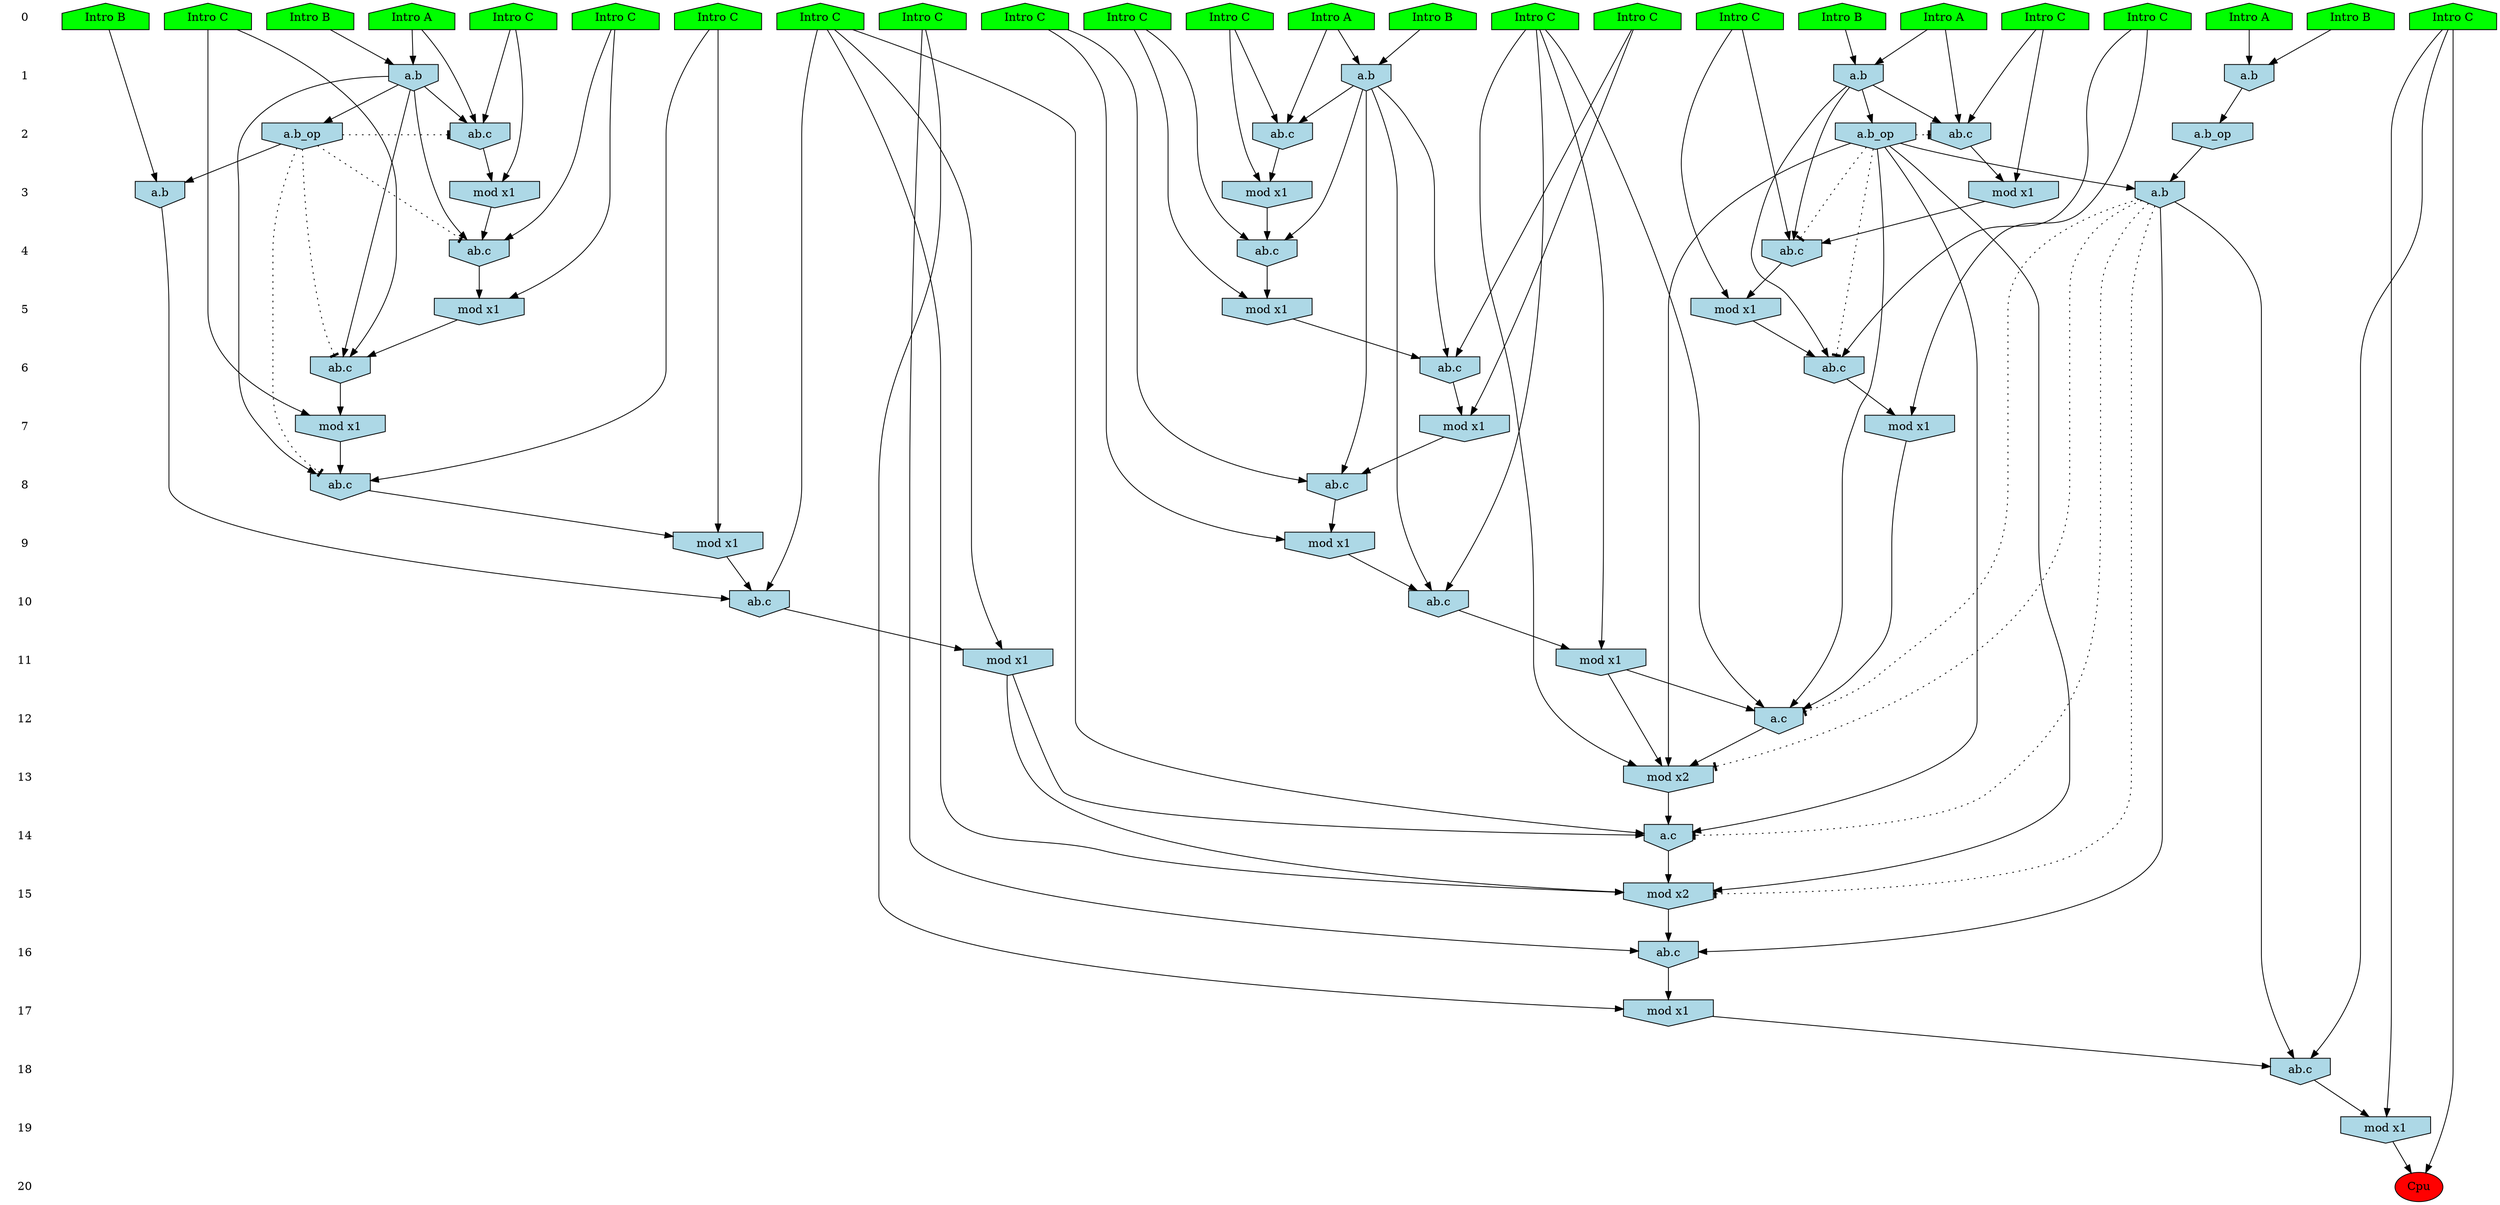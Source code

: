 /* Compression of 1 causal flows obtained in average at 2.089731E+01 t.u */
/* Compressed causal flows were: [3916] */
digraph G{
 ranksep=.5 ; 
{ rank = same ; "0" [shape=plaintext] ; node_1 [label ="Intro B", shape=house, style=filled, fillcolor=green] ;
node_2 [label ="Intro B", shape=house, style=filled, fillcolor=green] ;
node_3 [label ="Intro B", shape=house, style=filled, fillcolor=green] ;
node_4 [label ="Intro B", shape=house, style=filled, fillcolor=green] ;
node_5 [label ="Intro A", shape=house, style=filled, fillcolor=green] ;
node_6 [label ="Intro B", shape=house, style=filled, fillcolor=green] ;
node_7 [label ="Intro A", shape=house, style=filled, fillcolor=green] ;
node_8 [label ="Intro A", shape=house, style=filled, fillcolor=green] ;
node_9 [label ="Intro A", shape=house, style=filled, fillcolor=green] ;
node_10 [label ="Intro C", shape=house, style=filled, fillcolor=green] ;
node_11 [label ="Intro C", shape=house, style=filled, fillcolor=green] ;
node_12 [label ="Intro C", shape=house, style=filled, fillcolor=green] ;
node_13 [label ="Intro C", shape=house, style=filled, fillcolor=green] ;
node_14 [label ="Intro C", shape=house, style=filled, fillcolor=green] ;
node_15 [label ="Intro C", shape=house, style=filled, fillcolor=green] ;
node_16 [label ="Intro C", shape=house, style=filled, fillcolor=green] ;
node_17 [label ="Intro C", shape=house, style=filled, fillcolor=green] ;
node_18 [label ="Intro C", shape=house, style=filled, fillcolor=green] ;
node_19 [label ="Intro C", shape=house, style=filled, fillcolor=green] ;
node_20 [label ="Intro C", shape=house, style=filled, fillcolor=green] ;
node_21 [label ="Intro C", shape=house, style=filled, fillcolor=green] ;
node_22 [label ="Intro C", shape=house, style=filled, fillcolor=green] ;
node_23 [label ="Intro C", shape=house, style=filled, fillcolor=green] ;
node_24 [label ="Intro C", shape=house, style=filled, fillcolor=green] ;
}
{ rank = same ; "1" [shape=plaintext] ; node_25 [label="a.b", shape=invhouse, style=filled, fillcolor = lightblue] ;
node_27 [label="a.b", shape=invhouse, style=filled, fillcolor = lightblue] ;
node_28 [label="a.b", shape=invhouse, style=filled, fillcolor = lightblue] ;
node_34 [label="a.b", shape=invhouse, style=filled, fillcolor = lightblue] ;
}
{ rank = same ; "2" [shape=plaintext] ; node_26 [label="ab.c", shape=invhouse, style=filled, fillcolor = lightblue] ;
node_29 [label="ab.c", shape=invhouse, style=filled, fillcolor = lightblue] ;
node_30 [label="ab.c", shape=invhouse, style=filled, fillcolor = lightblue] ;
node_49 [label="a.b_op", shape=invhouse, style=filled, fillcolor = lightblue] ;
node_50 [label="a.b_op", shape=invhouse, style=filled, fillcolor = lightblue] ;
node_52 [label="a.b_op", shape=invhouse, style=filled, fillcolor = lightblue] ;
}
{ rank = same ; "3" [shape=plaintext] ; node_31 [label="mod x1", shape=invhouse, style=filled, fillcolor = lightblue] ;
node_32 [label="mod x1", shape=invhouse, style=filled, fillcolor = lightblue] ;
node_33 [label="mod x1", shape=invhouse, style=filled, fillcolor = lightblue] ;
node_53 [label="a.b", shape=invhouse, style=filled, fillcolor = lightblue] ;
node_63 [label="a.b", shape=invhouse, style=filled, fillcolor = lightblue] ;
}
{ rank = same ; "4" [shape=plaintext] ; node_35 [label="ab.c", shape=invhouse, style=filled, fillcolor = lightblue] ;
node_36 [label="ab.c", shape=invhouse, style=filled, fillcolor = lightblue] ;
node_38 [label="ab.c", shape=invhouse, style=filled, fillcolor = lightblue] ;
}
{ rank = same ; "5" [shape=plaintext] ; node_37 [label="mod x1", shape=invhouse, style=filled, fillcolor = lightblue] ;
node_39 [label="mod x1", shape=invhouse, style=filled, fillcolor = lightblue] ;
node_46 [label="mod x1", shape=invhouse, style=filled, fillcolor = lightblue] ;
}
{ rank = same ; "6" [shape=plaintext] ; node_40 [label="ab.c", shape=invhouse, style=filled, fillcolor = lightblue] ;
node_41 [label="ab.c", shape=invhouse, style=filled, fillcolor = lightblue] ;
node_47 [label="ab.c", shape=invhouse, style=filled, fillcolor = lightblue] ;
}
{ rank = same ; "7" [shape=plaintext] ; node_42 [label="mod x1", shape=invhouse, style=filled, fillcolor = lightblue] ;
node_43 [label="mod x1", shape=invhouse, style=filled, fillcolor = lightblue] ;
node_48 [label="mod x1", shape=invhouse, style=filled, fillcolor = lightblue] ;
}
{ rank = same ; "8" [shape=plaintext] ; node_44 [label="ab.c", shape=invhouse, style=filled, fillcolor = lightblue] ;
node_45 [label="ab.c", shape=invhouse, style=filled, fillcolor = lightblue] ;
}
{ rank = same ; "9" [shape=plaintext] ; node_51 [label="mod x1", shape=invhouse, style=filled, fillcolor = lightblue] ;
node_54 [label="mod x1", shape=invhouse, style=filled, fillcolor = lightblue] ;
}
{ rank = same ; "10" [shape=plaintext] ; node_55 [label="ab.c", shape=invhouse, style=filled, fillcolor = lightblue] ;
node_56 [label="ab.c", shape=invhouse, style=filled, fillcolor = lightblue] ;
}
{ rank = same ; "11" [shape=plaintext] ; node_57 [label="mod x1", shape=invhouse, style=filled, fillcolor = lightblue] ;
node_58 [label="mod x1", shape=invhouse, style=filled, fillcolor = lightblue] ;
}
{ rank = same ; "12" [shape=plaintext] ; node_59 [label="a.c", shape=invhouse, style=filled, fillcolor = lightblue] ;
}
{ rank = same ; "13" [shape=plaintext] ; node_60 [label="mod x2", shape=invhouse, style=filled, fillcolor = lightblue] ;
}
{ rank = same ; "14" [shape=plaintext] ; node_61 [label="a.c", shape=invhouse, style=filled, fillcolor = lightblue] ;
}
{ rank = same ; "15" [shape=plaintext] ; node_62 [label="mod x2", shape=invhouse, style=filled, fillcolor = lightblue] ;
}
{ rank = same ; "16" [shape=plaintext] ; node_64 [label="ab.c", shape=invhouse, style=filled, fillcolor = lightblue] ;
}
{ rank = same ; "17" [shape=plaintext] ; node_65 [label="mod x1", shape=invhouse, style=filled, fillcolor = lightblue] ;
}
{ rank = same ; "18" [shape=plaintext] ; node_66 [label="ab.c", shape=invhouse, style=filled, fillcolor = lightblue] ;
}
{ rank = same ; "19" [shape=plaintext] ; node_67 [label="mod x1", shape=invhouse, style=filled, fillcolor = lightblue] ;
}
{ rank = same ; "20" [shape=plaintext] ; node_68 [label ="Cpu", style=filled, fillcolor=red] ;
}
"0" -> "1" [style="invis"]; 
"1" -> "2" [style="invis"]; 
"2" -> "3" [style="invis"]; 
"3" -> "4" [style="invis"]; 
"4" -> "5" [style="invis"]; 
"5" -> "6" [style="invis"]; 
"6" -> "7" [style="invis"]; 
"7" -> "8" [style="invis"]; 
"8" -> "9" [style="invis"]; 
"9" -> "10" [style="invis"]; 
"10" -> "11" [style="invis"]; 
"11" -> "12" [style="invis"]; 
"12" -> "13" [style="invis"]; 
"13" -> "14" [style="invis"]; 
"14" -> "15" [style="invis"]; 
"15" -> "16" [style="invis"]; 
"16" -> "17" [style="invis"]; 
"17" -> "18" [style="invis"]; 
"18" -> "19" [style="invis"]; 
"19" -> "20" [style="invis"]; 
node_1 -> node_25
node_9 -> node_25
node_9 -> node_26
node_15 -> node_26
node_25 -> node_26
node_3 -> node_27
node_5 -> node_27
node_2 -> node_28
node_7 -> node_28
node_7 -> node_29
node_14 -> node_29
node_28 -> node_29
node_5 -> node_30
node_20 -> node_30
node_27 -> node_30
node_20 -> node_31
node_30 -> node_31
node_15 -> node_32
node_26 -> node_32
node_14 -> node_33
node_29 -> node_33
node_4 -> node_34
node_8 -> node_34
node_23 -> node_35
node_28 -> node_35
node_33 -> node_35
node_17 -> node_36
node_25 -> node_36
node_32 -> node_36
node_17 -> node_37
node_36 -> node_37
node_22 -> node_38
node_27 -> node_38
node_31 -> node_38
node_22 -> node_39
node_38 -> node_39
node_18 -> node_40
node_25 -> node_40
node_37 -> node_40
node_24 -> node_41
node_27 -> node_41
node_39 -> node_41
node_24 -> node_42
node_41 -> node_42
node_18 -> node_43
node_40 -> node_43
node_12 -> node_44
node_27 -> node_44
node_42 -> node_44
node_13 -> node_45
node_25 -> node_45
node_43 -> node_45
node_23 -> node_46
node_35 -> node_46
node_21 -> node_47
node_28 -> node_47
node_46 -> node_47
node_21 -> node_48
node_47 -> node_48
node_25 -> node_49
node_28 -> node_50
node_13 -> node_51
node_45 -> node_51
node_34 -> node_52
node_6 -> node_53
node_49 -> node_53
node_12 -> node_54
node_44 -> node_54
node_19 -> node_55
node_27 -> node_55
node_54 -> node_55
node_10 -> node_56
node_51 -> node_56
node_53 -> node_56
node_10 -> node_57
node_56 -> node_57
node_19 -> node_58
node_55 -> node_58
node_19 -> node_59
node_48 -> node_59
node_50 -> node_59
node_58 -> node_59
node_19 -> node_60
node_50 -> node_60
node_58 -> node_60
node_59 -> node_60
node_10 -> node_61
node_50 -> node_61
node_57 -> node_61
node_60 -> node_61
node_10 -> node_62
node_50 -> node_62
node_57 -> node_62
node_61 -> node_62
node_50 -> node_63
node_52 -> node_63
node_16 -> node_64
node_62 -> node_64
node_63 -> node_64
node_16 -> node_65
node_64 -> node_65
node_11 -> node_66
node_63 -> node_66
node_65 -> node_66
node_11 -> node_67
node_66 -> node_67
node_11 -> node_68
node_67 -> node_68
node_49 -> node_45 [style=dotted, arrowhead = tee] 
node_49 -> node_40 [style=dotted, arrowhead = tee] 
node_49 -> node_36 [style=dotted, arrowhead = tee] 
node_49 -> node_26 [style=dotted, arrowhead = tee] 
node_50 -> node_47 [style=dotted, arrowhead = tee] 
node_50 -> node_35 [style=dotted, arrowhead = tee] 
node_50 -> node_29 [style=dotted, arrowhead = tee] 
node_63 -> node_62 [style=dotted, arrowhead = tee] 
node_63 -> node_61 [style=dotted, arrowhead = tee] 
node_63 -> node_60 [style=dotted, arrowhead = tee] 
node_63 -> node_59 [style=dotted, arrowhead = tee] 
}
/*
 Dot generation time: 0.000271
*/